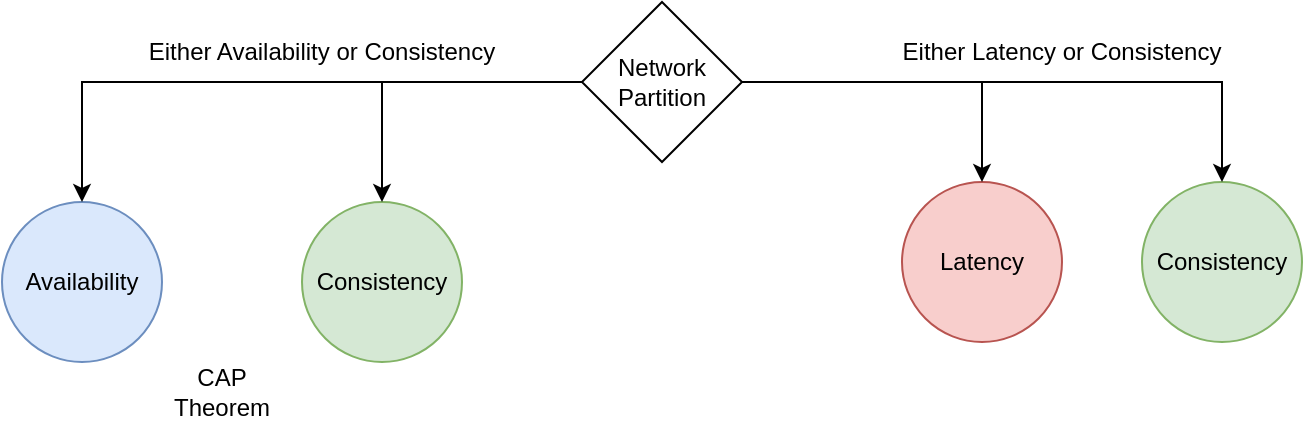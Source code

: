 <mxfile version="20.2.4" type="github">
  <diagram id="IQwTE9VG2miR450qGXMk" name="Page-1">
    <mxGraphModel dx="946" dy="530" grid="1" gridSize="10" guides="1" tooltips="1" connect="1" arrows="1" fold="1" page="1" pageScale="1" pageWidth="850" pageHeight="1100" math="0" shadow="0">
      <root>
        <mxCell id="0" />
        <mxCell id="1" parent="0" />
        <mxCell id="-PMXiOqcQ6wlBk4QgElG-1" value="Network Partition" style="rhombus;whiteSpace=wrap;html=1;" vertex="1" parent="1">
          <mxGeometry x="440" y="170" width="80" height="80" as="geometry" />
        </mxCell>
        <mxCell id="-PMXiOqcQ6wlBk4QgElG-2" value="Availability" style="ellipse;whiteSpace=wrap;html=1;aspect=fixed;fillColor=#dae8fc;strokeColor=#6c8ebf;" vertex="1" parent="1">
          <mxGeometry x="150" y="270" width="80" height="80" as="geometry" />
        </mxCell>
        <mxCell id="-PMXiOqcQ6wlBk4QgElG-3" value="Consistency" style="ellipse;whiteSpace=wrap;html=1;aspect=fixed;fillColor=#d5e8d4;strokeColor=#82b366;" vertex="1" parent="1">
          <mxGeometry x="300" y="270" width="80" height="80" as="geometry" />
        </mxCell>
        <mxCell id="-PMXiOqcQ6wlBk4QgElG-6" value="" style="endArrow=classic;html=1;rounded=0;exitX=0;exitY=0.5;exitDx=0;exitDy=0;entryX=0.5;entryY=0;entryDx=0;entryDy=0;edgeStyle=orthogonalEdgeStyle;" edge="1" parent="1" source="-PMXiOqcQ6wlBk4QgElG-1" target="-PMXiOqcQ6wlBk4QgElG-2">
          <mxGeometry width="50" height="50" relative="1" as="geometry">
            <mxPoint x="400" y="310" as="sourcePoint" />
            <mxPoint x="190" y="280" as="targetPoint" />
            <Array as="points">
              <mxPoint x="425" y="210" />
              <mxPoint x="190" y="210" />
            </Array>
          </mxGeometry>
        </mxCell>
        <mxCell id="-PMXiOqcQ6wlBk4QgElG-7" value="" style="endArrow=classic;html=1;rounded=0;" edge="1" parent="1" target="-PMXiOqcQ6wlBk4QgElG-3">
          <mxGeometry width="50" height="50" relative="1" as="geometry">
            <mxPoint x="340" y="210" as="sourcePoint" />
            <mxPoint x="450" y="260" as="targetPoint" />
          </mxGeometry>
        </mxCell>
        <mxCell id="-PMXiOqcQ6wlBk4QgElG-8" value="Either Availability or Consistency" style="text;html=1;strokeColor=none;fillColor=none;align=center;verticalAlign=middle;whiteSpace=wrap;rounded=0;" vertex="1" parent="1">
          <mxGeometry x="220" y="180" width="180" height="30" as="geometry" />
        </mxCell>
        <mxCell id="-PMXiOqcQ6wlBk4QgElG-9" value="Latency" style="ellipse;whiteSpace=wrap;html=1;aspect=fixed;fillColor=#f8cecc;strokeColor=#b85450;" vertex="1" parent="1">
          <mxGeometry x="600" y="260" width="80" height="80" as="geometry" />
        </mxCell>
        <mxCell id="-PMXiOqcQ6wlBk4QgElG-10" value="Consistency" style="ellipse;whiteSpace=wrap;html=1;aspect=fixed;fillColor=#d5e8d4;strokeColor=#82b366;" vertex="1" parent="1">
          <mxGeometry x="720" y="260" width="80" height="80" as="geometry" />
        </mxCell>
        <mxCell id="-PMXiOqcQ6wlBk4QgElG-11" value="CAP Theorem" style="text;html=1;strokeColor=none;fillColor=none;align=center;verticalAlign=middle;whiteSpace=wrap;rounded=0;" vertex="1" parent="1">
          <mxGeometry x="230" y="350" width="60" height="30" as="geometry" />
        </mxCell>
        <mxCell id="-PMXiOqcQ6wlBk4QgElG-12" value="" style="endArrow=classic;html=1;rounded=0;exitX=1;exitY=0.5;exitDx=0;exitDy=0;entryX=0.5;entryY=0;entryDx=0;entryDy=0;edgeStyle=orthogonalEdgeStyle;" edge="1" parent="1" source="-PMXiOqcQ6wlBk4QgElG-1" target="-PMXiOqcQ6wlBk4QgElG-10">
          <mxGeometry width="50" height="50" relative="1" as="geometry">
            <mxPoint x="400" y="310" as="sourcePoint" />
            <mxPoint x="450" y="260" as="targetPoint" />
          </mxGeometry>
        </mxCell>
        <mxCell id="-PMXiOqcQ6wlBk4QgElG-14" value="" style="endArrow=classic;html=1;rounded=0;exitX=1;exitY=0.5;exitDx=0;exitDy=0;entryX=0.5;entryY=0;entryDx=0;entryDy=0;edgeStyle=orthogonalEdgeStyle;" edge="1" parent="1" source="-PMXiOqcQ6wlBk4QgElG-1" target="-PMXiOqcQ6wlBk4QgElG-9">
          <mxGeometry width="50" height="50" relative="1" as="geometry">
            <mxPoint x="400" y="310" as="sourcePoint" />
            <mxPoint x="450" y="260" as="targetPoint" />
          </mxGeometry>
        </mxCell>
        <mxCell id="-PMXiOqcQ6wlBk4QgElG-15" value="Either Latency or Consistency" style="text;html=1;strokeColor=none;fillColor=none;align=center;verticalAlign=middle;whiteSpace=wrap;rounded=0;" vertex="1" parent="1">
          <mxGeometry x="590" y="180" width="180" height="30" as="geometry" />
        </mxCell>
      </root>
    </mxGraphModel>
  </diagram>
</mxfile>
